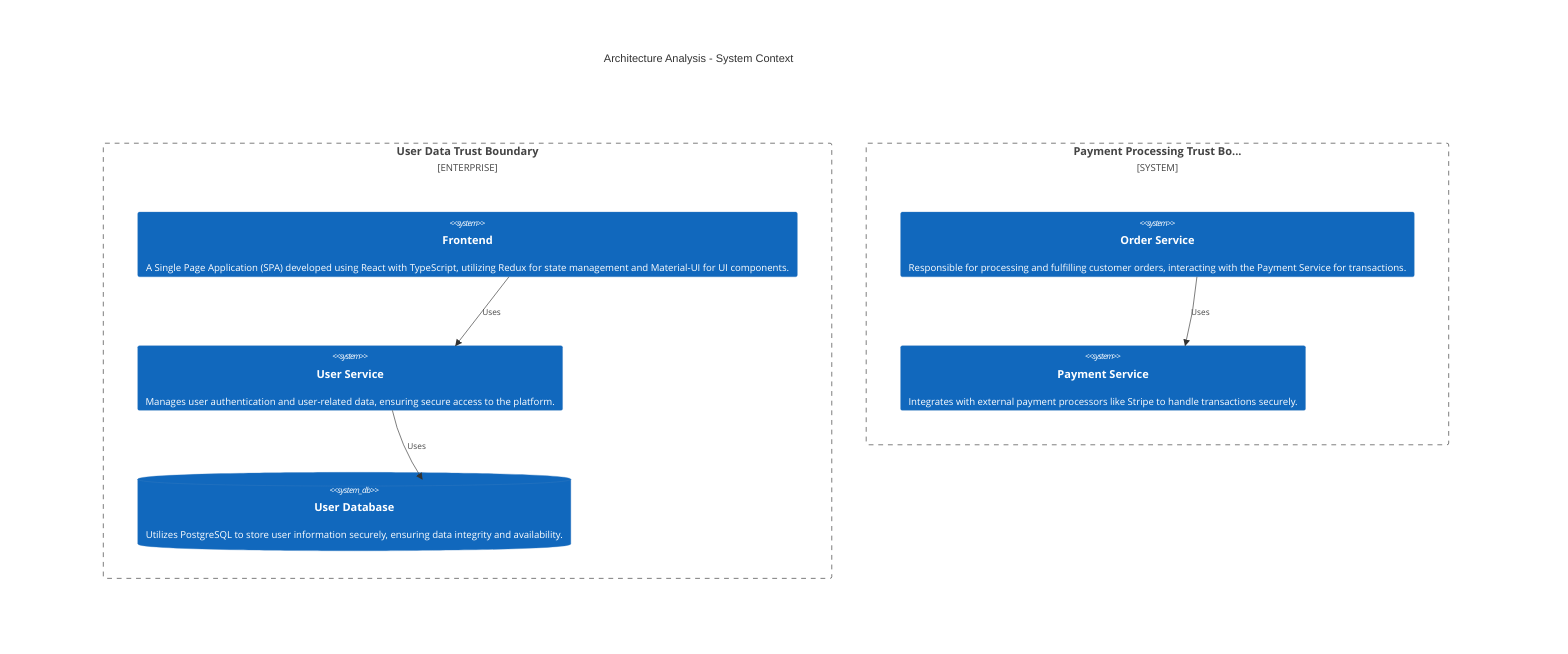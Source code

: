 C4Context
    title Architecture Analysis - System Context
    Enterprise_Boundary(tb_User_Data_Trust_Boundary, "User Data Trust Boundary") {
        System(Frontend, "Frontend", "A Single Page Application (SPA) developed using React with TypeScript, utilizing Redux for state management and Material-UI for UI components.")
        System(User_Service, "User Service", "Manages user authentication and user-related data, ensuring secure access to the platform.")
        SystemDb(User_Database, "User Database", "Utilizes PostgreSQL to store user information securely, ensuring data integrity and availability.")
    }
    System_Boundary(tb_Payment_Processing_Trust_Boundary, "Payment Processing Trust Bo...") {
        System(Order_Service, "Order Service", "Responsible for processing and fulfilling customer orders, interacting with the Payment Service for transactions.")
        System(Payment_Service, "Payment Service", "Integrates with external payment processors like Stripe to handle transactions securely.")
    }

    Rel(Frontend, User_Service, "Uses")
    Rel(Order_Service, Payment_Service, "Uses")
    Rel(User_Service, User_Database, "Uses")
